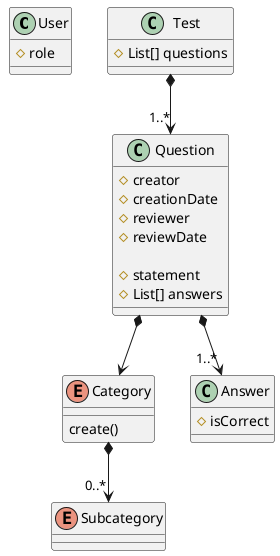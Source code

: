 @startuml OpoTestDomain

class User {
    #role

}

enum Category {
    create()
}

enum Subcategory {

}

class Test {
    #List[] questions
}

class Question {
    #creator
    #creationDate
    #reviewer
    #reviewDate

    #statement
    #List[] answers

}
class Answer {
    # isCorrect
}


Test *--> "1..*" Question
Question *--> "1..*" Answer

Question *--> Category
Category *-->"0..*" Subcategory




